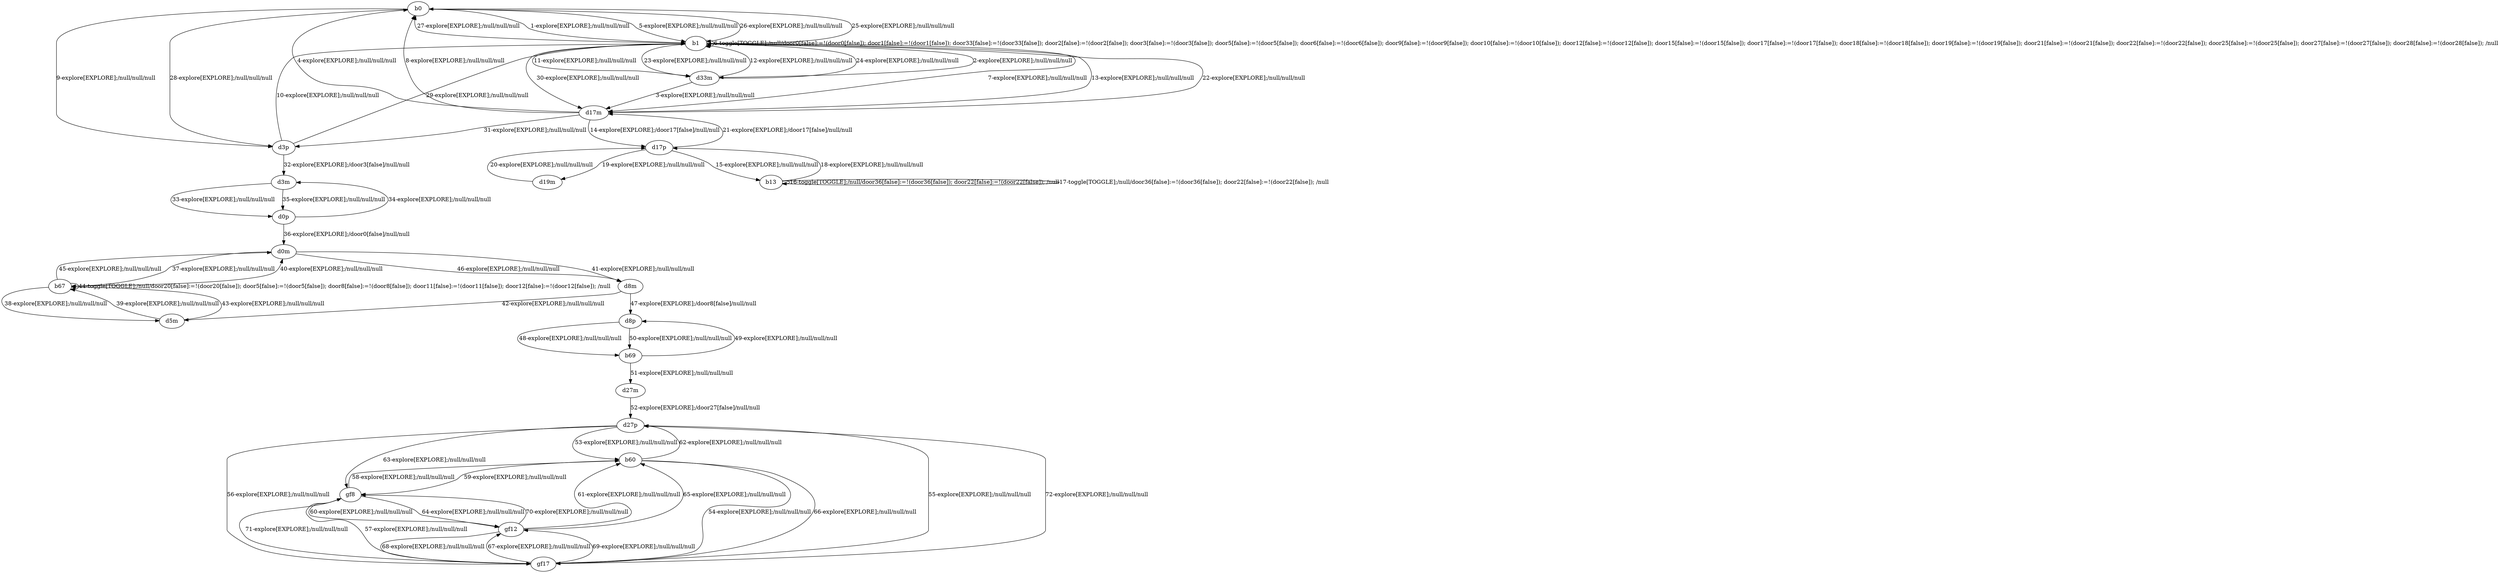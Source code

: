 # Total number of goals covered by this test: 1
# gf8 --> gf17

digraph g {
"b0" -> "b1" [label = "1-explore[EXPLORE];/null/null/null"];
"b1" -> "d33m" [label = "2-explore[EXPLORE];/null/null/null"];
"d33m" -> "d17m" [label = "3-explore[EXPLORE];/null/null/null"];
"d17m" -> "b0" [label = "4-explore[EXPLORE];/null/null/null"];
"b0" -> "b1" [label = "5-explore[EXPLORE];/null/null/null"];
"b1" -> "b1" [label = "6-toggle[TOGGLE];/null/door0[false]:=!(door0[false]); door1[false]:=!(door1[false]); door33[false]:=!(door33[false]); door2[false]:=!(door2[false]); door3[false]:=!(door3[false]); door5[false]:=!(door5[false]); door6[false]:=!(door6[false]); door9[false]:=!(door9[false]); door10[false]:=!(door10[false]); door12[false]:=!(door12[false]); door15[false]:=!(door15[false]); door17[false]:=!(door17[false]); door18[false]:=!(door18[false]); door19[false]:=!(door19[false]); door21[false]:=!(door21[false]); door22[false]:=!(door22[false]); door25[false]:=!(door25[false]); door27[false]:=!(door27[false]); door28[false]:=!(door28[false]); /null"];
"b1" -> "d17m" [label = "7-explore[EXPLORE];/null/null/null"];
"d17m" -> "b0" [label = "8-explore[EXPLORE];/null/null/null"];
"b0" -> "d3p" [label = "9-explore[EXPLORE];/null/null/null"];
"d3p" -> "b1" [label = "10-explore[EXPLORE];/null/null/null"];
"b1" -> "d33m" [label = "11-explore[EXPLORE];/null/null/null"];
"d33m" -> "b1" [label = "12-explore[EXPLORE];/null/null/null"];
"b1" -> "d17m" [label = "13-explore[EXPLORE];/null/null/null"];
"d17m" -> "d17p" [label = "14-explore[EXPLORE];/door17[false]/null/null"];
"d17p" -> "b13" [label = "15-explore[EXPLORE];/null/null/null"];
"b13" -> "b13" [label = "16-toggle[TOGGLE];/null/door36[false]:=!(door36[false]); door22[false]:=!(door22[false]); /null"];
"b13" -> "b13" [label = "17-toggle[TOGGLE];/null/door36[false]:=!(door36[false]); door22[false]:=!(door22[false]); /null"];
"b13" -> "d17p" [label = "18-explore[EXPLORE];/null/null/null"];
"d17p" -> "d19m" [label = "19-explore[EXPLORE];/null/null/null"];
"d19m" -> "d17p" [label = "20-explore[EXPLORE];/null/null/null"];
"d17p" -> "d17m" [label = "21-explore[EXPLORE];/door17[false]/null/null"];
"d17m" -> "b1" [label = "22-explore[EXPLORE];/null/null/null"];
"b1" -> "d33m" [label = "23-explore[EXPLORE];/null/null/null"];
"d33m" -> "b1" [label = "24-explore[EXPLORE];/null/null/null"];
"b1" -> "b0" [label = "25-explore[EXPLORE];/null/null/null"];
"b0" -> "b1" [label = "26-explore[EXPLORE];/null/null/null"];
"b1" -> "b0" [label = "27-explore[EXPLORE];/null/null/null"];
"b0" -> "d3p" [label = "28-explore[EXPLORE];/null/null/null"];
"d3p" -> "b1" [label = "29-explore[EXPLORE];/null/null/null"];
"b1" -> "d17m" [label = "30-explore[EXPLORE];/null/null/null"];
"d17m" -> "d3p" [label = "31-explore[EXPLORE];/null/null/null"];
"d3p" -> "d3m" [label = "32-explore[EXPLORE];/door3[false]/null/null"];
"d3m" -> "d0p" [label = "33-explore[EXPLORE];/null/null/null"];
"d0p" -> "d3m" [label = "34-explore[EXPLORE];/null/null/null"];
"d3m" -> "d0p" [label = "35-explore[EXPLORE];/null/null/null"];
"d0p" -> "d0m" [label = "36-explore[EXPLORE];/door0[false]/null/null"];
"d0m" -> "b67" [label = "37-explore[EXPLORE];/null/null/null"];
"b67" -> "d5m" [label = "38-explore[EXPLORE];/null/null/null"];
"d5m" -> "b67" [label = "39-explore[EXPLORE];/null/null/null"];
"b67" -> "d0m" [label = "40-explore[EXPLORE];/null/null/null"];
"d0m" -> "d8m" [label = "41-explore[EXPLORE];/null/null/null"];
"d8m" -> "d5m" [label = "42-explore[EXPLORE];/null/null/null"];
"d5m" -> "b67" [label = "43-explore[EXPLORE];/null/null/null"];
"b67" -> "b67" [label = "44-toggle[TOGGLE];/null/door20[false]:=!(door20[false]); door5[false]:=!(door5[false]); door8[false]:=!(door8[false]); door11[false]:=!(door11[false]); door12[false]:=!(door12[false]); /null"];
"b67" -> "d0m" [label = "45-explore[EXPLORE];/null/null/null"];
"d0m" -> "d8m" [label = "46-explore[EXPLORE];/null/null/null"];
"d8m" -> "d8p" [label = "47-explore[EXPLORE];/door8[false]/null/null"];
"d8p" -> "b69" [label = "48-explore[EXPLORE];/null/null/null"];
"b69" -> "d8p" [label = "49-explore[EXPLORE];/null/null/null"];
"d8p" -> "b69" [label = "50-explore[EXPLORE];/null/null/null"];
"b69" -> "d27m" [label = "51-explore[EXPLORE];/null/null/null"];
"d27m" -> "d27p" [label = "52-explore[EXPLORE];/door27[false]/null/null"];
"d27p" -> "b60" [label = "53-explore[EXPLORE];/null/null/null"];
"b60" -> "gf17" [label = "54-explore[EXPLORE];/null/null/null"];
"gf17" -> "d27p" [label = "55-explore[EXPLORE];/null/null/null"];
"d27p" -> "gf17" [label = "56-explore[EXPLORE];/null/null/null"];
"gf17" -> "gf8" [label = "57-explore[EXPLORE];/null/null/null"];
"gf8" -> "b60" [label = "58-explore[EXPLORE];/null/null/null"];
"b60" -> "gf8" [label = "59-explore[EXPLORE];/null/null/null"];
"gf8" -> "gf12" [label = "60-explore[EXPLORE];/null/null/null"];
"gf12" -> "b60" [label = "61-explore[EXPLORE];/null/null/null"];
"b60" -> "d27p" [label = "62-explore[EXPLORE];/null/null/null"];
"d27p" -> "gf8" [label = "63-explore[EXPLORE];/null/null/null"];
"gf8" -> "gf12" [label = "64-explore[EXPLORE];/null/null/null"];
"gf12" -> "b60" [label = "65-explore[EXPLORE];/null/null/null"];
"b60" -> "gf17" [label = "66-explore[EXPLORE];/null/null/null"];
"gf17" -> "gf12" [label = "67-explore[EXPLORE];/null/null/null"];
"gf12" -> "gf17" [label = "68-explore[EXPLORE];/null/null/null"];
"gf17" -> "gf12" [label = "69-explore[EXPLORE];/null/null/null"];
"gf12" -> "gf8" [label = "70-explore[EXPLORE];/null/null/null"];
"gf8" -> "gf17" [label = "71-explore[EXPLORE];/null/null/null"];
"gf17" -> "d27p" [label = "72-explore[EXPLORE];/null/null/null"];
}